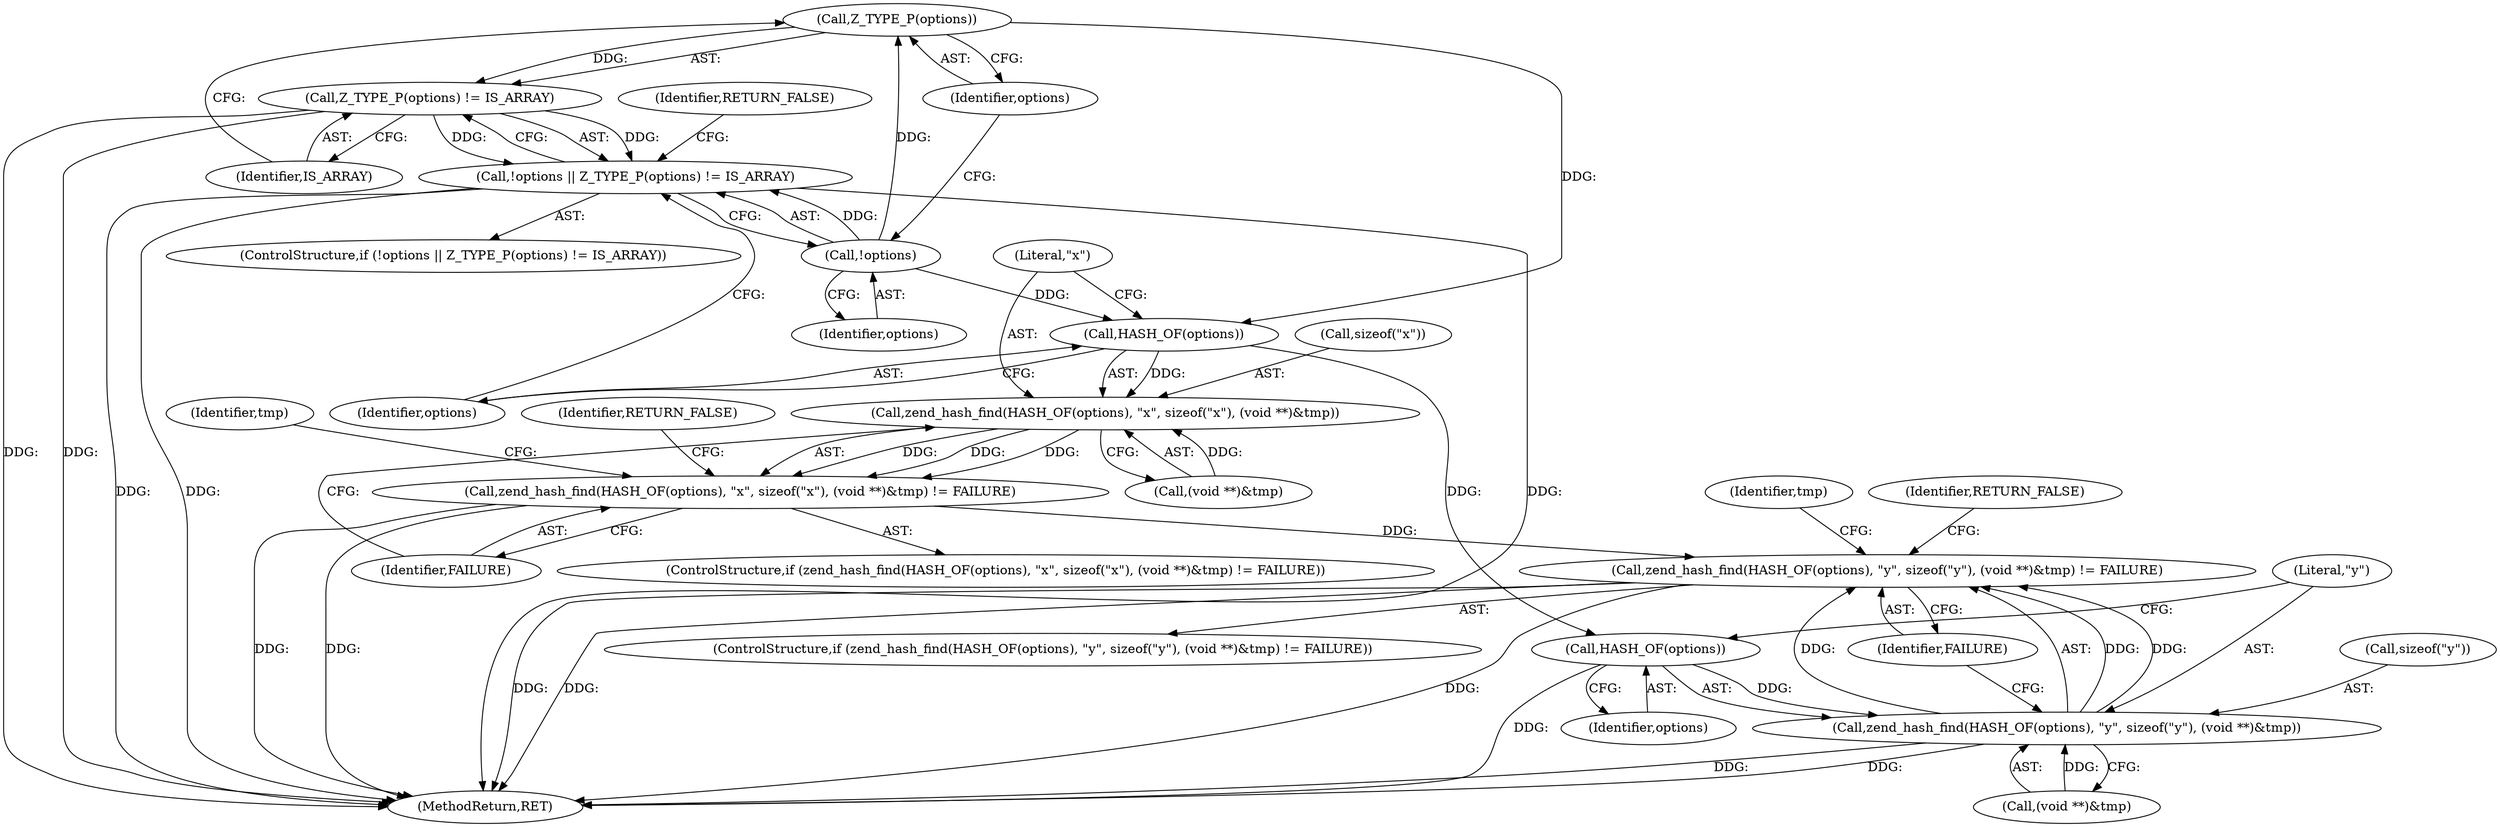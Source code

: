 digraph "0_php-src_b6f13a5ef9d6280cf984826a5de012a32c396cd4?w=1_0@pointer" {
"1000132" [label="(Call,Z_TYPE_P(options))"];
"1000129" [label="(Call,!options)"];
"1000131" [label="(Call,Z_TYPE_P(options) != IS_ARRAY)"];
"1000128" [label="(Call,!options || Z_TYPE_P(options) != IS_ARRAY)"];
"1000140" [label="(Call,HASH_OF(options))"];
"1000139" [label="(Call,zend_hash_find(HASH_OF(options), \"x\", sizeof(\"x\"), (void **)&tmp))"];
"1000138" [label="(Call,zend_hash_find(HASH_OF(options), \"x\", sizeof(\"x\"), (void **)&tmp) != FAILURE)"];
"1000183" [label="(Call,zend_hash_find(HASH_OF(options), \"y\", sizeof(\"y\"), (void **)&tmp) != FAILURE)"];
"1000185" [label="(Call,HASH_OF(options))"];
"1000184" [label="(Call,zend_hash_find(HASH_OF(options), \"y\", sizeof(\"y\"), (void **)&tmp))"];
"1000199" [label="(Identifier,tmp)"];
"1000341" [label="(MethodReturn,RET)"];
"1000142" [label="(Literal,\"x\")"];
"1000183" [label="(Call,zend_hash_find(HASH_OF(options), \"y\", sizeof(\"y\"), (void **)&tmp) != FAILURE)"];
"1000130" [label="(Identifier,options)"];
"1000129" [label="(Call,!options)"];
"1000139" [label="(Call,zend_hash_find(HASH_OF(options), \"x\", sizeof(\"x\"), (void **)&tmp))"];
"1000149" [label="(Identifier,FAILURE)"];
"1000132" [label="(Call,Z_TYPE_P(options))"];
"1000143" [label="(Call,sizeof(\"x\"))"];
"1000134" [label="(Identifier,IS_ARRAY)"];
"1000226" [label="(Identifier,RETURN_FALSE)"];
"1000186" [label="(Identifier,options)"];
"1000185" [label="(Call,HASH_OF(options))"];
"1000141" [label="(Identifier,options)"];
"1000181" [label="(Identifier,RETURN_FALSE)"];
"1000128" [label="(Call,!options || Z_TYPE_P(options) != IS_ARRAY)"];
"1000136" [label="(Identifier,RETURN_FALSE)"];
"1000133" [label="(Identifier,options)"];
"1000187" [label="(Literal,\"y\")"];
"1000184" [label="(Call,zend_hash_find(HASH_OF(options), \"y\", sizeof(\"y\"), (void **)&tmp))"];
"1000188" [label="(Call,sizeof(\"y\"))"];
"1000194" [label="(Identifier,FAILURE)"];
"1000190" [label="(Call,(void **)&tmp)"];
"1000138" [label="(Call,zend_hash_find(HASH_OF(options), \"x\", sizeof(\"x\"), (void **)&tmp) != FAILURE)"];
"1000127" [label="(ControlStructure,if (!options || Z_TYPE_P(options) != IS_ARRAY))"];
"1000131" [label="(Call,Z_TYPE_P(options) != IS_ARRAY)"];
"1000182" [label="(ControlStructure,if (zend_hash_find(HASH_OF(options), \"y\", sizeof(\"y\"), (void **)&tmp) != FAILURE))"];
"1000137" [label="(ControlStructure,if (zend_hash_find(HASH_OF(options), \"x\", sizeof(\"x\"), (void **)&tmp) != FAILURE))"];
"1000140" [label="(Call,HASH_OF(options))"];
"1000154" [label="(Identifier,tmp)"];
"1000145" [label="(Call,(void **)&tmp)"];
"1000132" -> "1000131"  [label="AST: "];
"1000132" -> "1000133"  [label="CFG: "];
"1000133" -> "1000132"  [label="AST: "];
"1000134" -> "1000132"  [label="CFG: "];
"1000132" -> "1000131"  [label="DDG: "];
"1000129" -> "1000132"  [label="DDG: "];
"1000132" -> "1000140"  [label="DDG: "];
"1000129" -> "1000128"  [label="AST: "];
"1000129" -> "1000130"  [label="CFG: "];
"1000130" -> "1000129"  [label="AST: "];
"1000133" -> "1000129"  [label="CFG: "];
"1000128" -> "1000129"  [label="CFG: "];
"1000129" -> "1000128"  [label="DDG: "];
"1000129" -> "1000140"  [label="DDG: "];
"1000131" -> "1000128"  [label="AST: "];
"1000131" -> "1000134"  [label="CFG: "];
"1000134" -> "1000131"  [label="AST: "];
"1000128" -> "1000131"  [label="CFG: "];
"1000131" -> "1000341"  [label="DDG: "];
"1000131" -> "1000341"  [label="DDG: "];
"1000131" -> "1000128"  [label="DDG: "];
"1000131" -> "1000128"  [label="DDG: "];
"1000128" -> "1000127"  [label="AST: "];
"1000136" -> "1000128"  [label="CFG: "];
"1000141" -> "1000128"  [label="CFG: "];
"1000128" -> "1000341"  [label="DDG: "];
"1000128" -> "1000341"  [label="DDG: "];
"1000128" -> "1000341"  [label="DDG: "];
"1000140" -> "1000139"  [label="AST: "];
"1000140" -> "1000141"  [label="CFG: "];
"1000141" -> "1000140"  [label="AST: "];
"1000142" -> "1000140"  [label="CFG: "];
"1000140" -> "1000139"  [label="DDG: "];
"1000140" -> "1000185"  [label="DDG: "];
"1000139" -> "1000138"  [label="AST: "];
"1000139" -> "1000145"  [label="CFG: "];
"1000142" -> "1000139"  [label="AST: "];
"1000143" -> "1000139"  [label="AST: "];
"1000145" -> "1000139"  [label="AST: "];
"1000149" -> "1000139"  [label="CFG: "];
"1000139" -> "1000138"  [label="DDG: "];
"1000139" -> "1000138"  [label="DDG: "];
"1000139" -> "1000138"  [label="DDG: "];
"1000145" -> "1000139"  [label="DDG: "];
"1000138" -> "1000137"  [label="AST: "];
"1000138" -> "1000149"  [label="CFG: "];
"1000149" -> "1000138"  [label="AST: "];
"1000154" -> "1000138"  [label="CFG: "];
"1000181" -> "1000138"  [label="CFG: "];
"1000138" -> "1000341"  [label="DDG: "];
"1000138" -> "1000341"  [label="DDG: "];
"1000138" -> "1000183"  [label="DDG: "];
"1000183" -> "1000182"  [label="AST: "];
"1000183" -> "1000194"  [label="CFG: "];
"1000184" -> "1000183"  [label="AST: "];
"1000194" -> "1000183"  [label="AST: "];
"1000199" -> "1000183"  [label="CFG: "];
"1000226" -> "1000183"  [label="CFG: "];
"1000183" -> "1000341"  [label="DDG: "];
"1000183" -> "1000341"  [label="DDG: "];
"1000183" -> "1000341"  [label="DDG: "];
"1000184" -> "1000183"  [label="DDG: "];
"1000184" -> "1000183"  [label="DDG: "];
"1000184" -> "1000183"  [label="DDG: "];
"1000185" -> "1000184"  [label="AST: "];
"1000185" -> "1000186"  [label="CFG: "];
"1000186" -> "1000185"  [label="AST: "];
"1000187" -> "1000185"  [label="CFG: "];
"1000185" -> "1000341"  [label="DDG: "];
"1000185" -> "1000184"  [label="DDG: "];
"1000184" -> "1000190"  [label="CFG: "];
"1000187" -> "1000184"  [label="AST: "];
"1000188" -> "1000184"  [label="AST: "];
"1000190" -> "1000184"  [label="AST: "];
"1000194" -> "1000184"  [label="CFG: "];
"1000184" -> "1000341"  [label="DDG: "];
"1000184" -> "1000341"  [label="DDG: "];
"1000190" -> "1000184"  [label="DDG: "];
}
